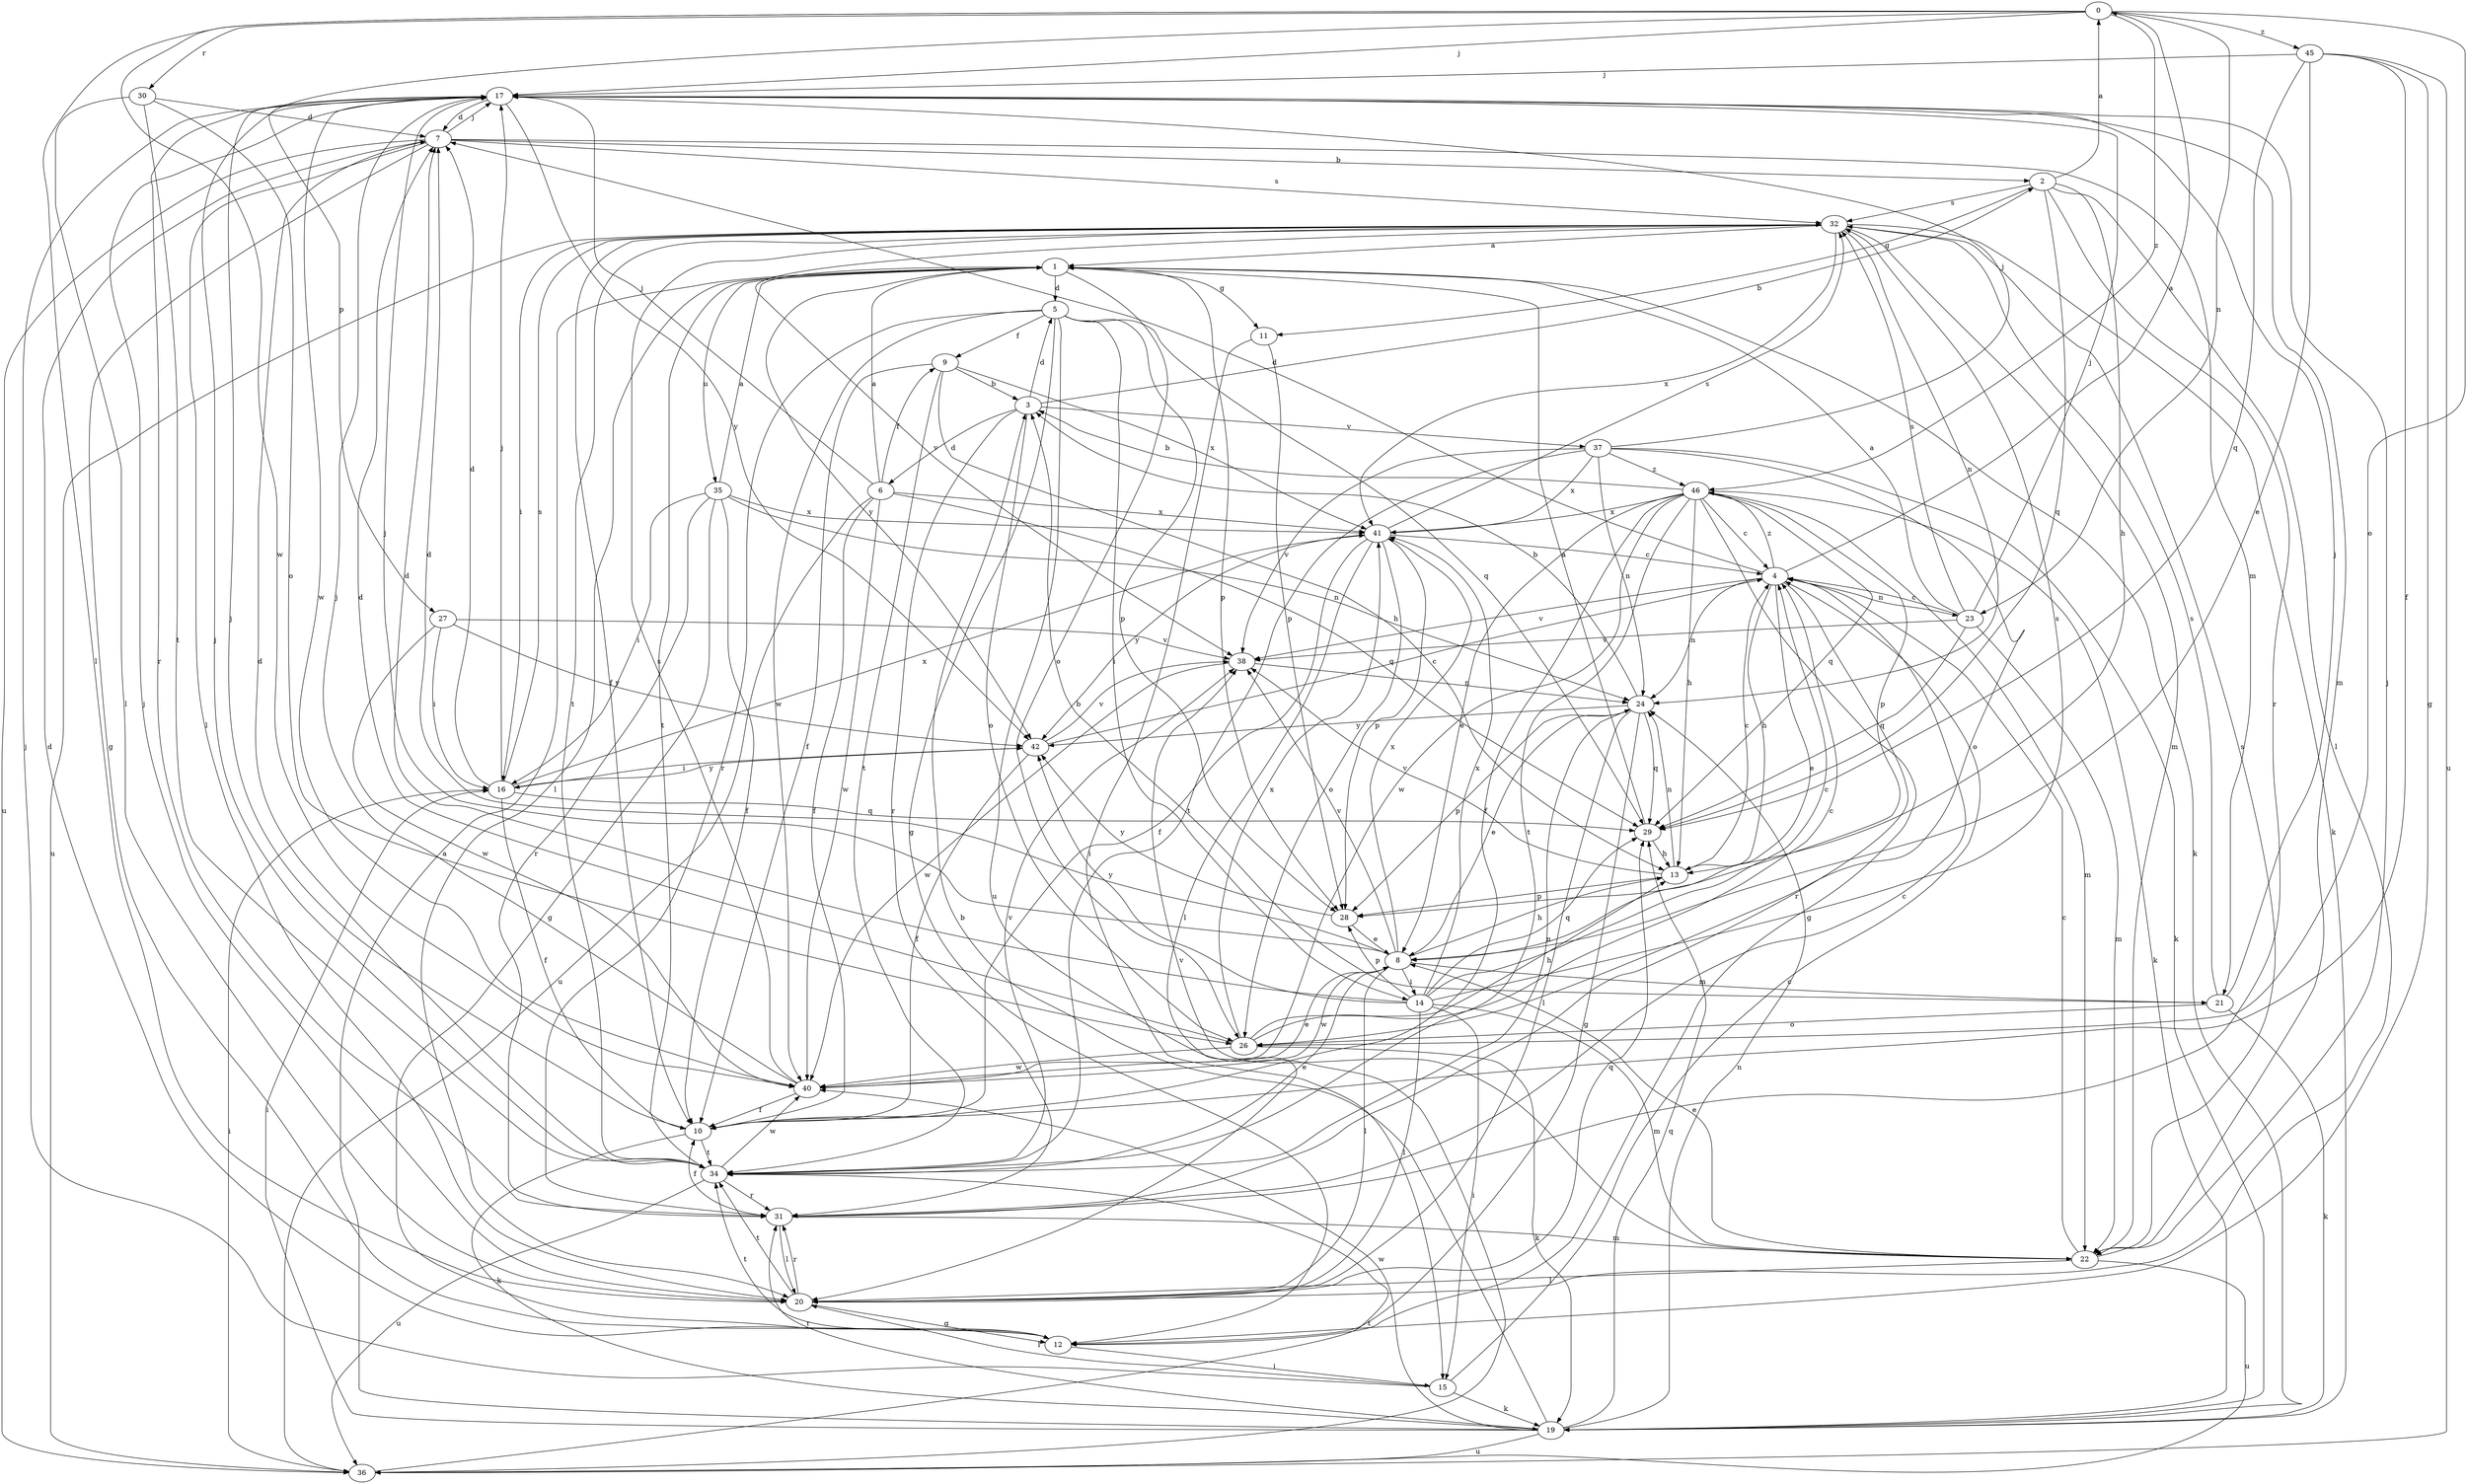 strict digraph  {
0;
1;
2;
3;
4;
5;
6;
7;
8;
9;
10;
11;
12;
13;
14;
15;
16;
17;
19;
20;
21;
22;
23;
24;
26;
27;
28;
29;
30;
31;
32;
34;
35;
36;
37;
38;
40;
41;
42;
45;
46;
0 -> 17  [label=j];
0 -> 20  [label=l];
0 -> 23  [label=n];
0 -> 26  [label=o];
0 -> 27  [label=p];
0 -> 30  [label=r];
0 -> 40  [label=w];
0 -> 45  [label=z];
0 -> 46  [label=z];
1 -> 5  [label=d];
1 -> 11  [label=g];
1 -> 19  [label=k];
1 -> 20  [label=l];
1 -> 26  [label=o];
1 -> 28  [label=p];
1 -> 34  [label=t];
1 -> 35  [label=u];
1 -> 42  [label=y];
2 -> 0  [label=a];
2 -> 11  [label=g];
2 -> 13  [label=h];
2 -> 20  [label=l];
2 -> 29  [label=q];
2 -> 31  [label=r];
2 -> 32  [label=s];
3 -> 2  [label=b];
3 -> 5  [label=d];
3 -> 6  [label=d];
3 -> 26  [label=o];
3 -> 31  [label=r];
3 -> 37  [label=v];
4 -> 0  [label=a];
4 -> 7  [label=d];
4 -> 8  [label=e];
4 -> 13  [label=h];
4 -> 23  [label=n];
4 -> 24  [label=n];
4 -> 31  [label=r];
4 -> 38  [label=v];
4 -> 46  [label=z];
5 -> 9  [label=f];
5 -> 12  [label=g];
5 -> 14  [label=i];
5 -> 28  [label=p];
5 -> 29  [label=q];
5 -> 31  [label=r];
5 -> 36  [label=u];
5 -> 40  [label=w];
6 -> 1  [label=a];
6 -> 9  [label=f];
6 -> 10  [label=f];
6 -> 17  [label=j];
6 -> 29  [label=q];
6 -> 36  [label=u];
6 -> 40  [label=w];
6 -> 41  [label=x];
7 -> 2  [label=b];
7 -> 12  [label=g];
7 -> 17  [label=j];
7 -> 20  [label=l];
7 -> 21  [label=m];
7 -> 32  [label=s];
7 -> 36  [label=u];
8 -> 7  [label=d];
8 -> 13  [label=h];
8 -> 14  [label=i];
8 -> 17  [label=j];
8 -> 20  [label=l];
8 -> 21  [label=m];
8 -> 38  [label=v];
8 -> 40  [label=w];
8 -> 41  [label=x];
9 -> 3  [label=b];
9 -> 10  [label=f];
9 -> 13  [label=h];
9 -> 34  [label=t];
9 -> 41  [label=x];
10 -> 17  [label=j];
10 -> 19  [label=k];
10 -> 34  [label=t];
11 -> 15  [label=i];
11 -> 28  [label=p];
12 -> 7  [label=d];
12 -> 15  [label=i];
12 -> 34  [label=t];
13 -> 4  [label=c];
13 -> 24  [label=n];
13 -> 28  [label=p];
13 -> 38  [label=v];
14 -> 4  [label=c];
14 -> 7  [label=d];
14 -> 15  [label=i];
14 -> 20  [label=l];
14 -> 22  [label=m];
14 -> 28  [label=p];
14 -> 29  [label=q];
14 -> 32  [label=s];
14 -> 41  [label=x];
14 -> 42  [label=y];
15 -> 4  [label=c];
15 -> 17  [label=j];
15 -> 19  [label=k];
15 -> 20  [label=l];
16 -> 7  [label=d];
16 -> 10  [label=f];
16 -> 17  [label=j];
16 -> 29  [label=q];
16 -> 32  [label=s];
16 -> 41  [label=x];
16 -> 42  [label=y];
17 -> 7  [label=d];
17 -> 22  [label=m];
17 -> 31  [label=r];
17 -> 40  [label=w];
17 -> 42  [label=y];
19 -> 1  [label=a];
19 -> 3  [label=b];
19 -> 16  [label=i];
19 -> 24  [label=n];
19 -> 29  [label=q];
19 -> 31  [label=r];
19 -> 36  [label=u];
19 -> 40  [label=w];
20 -> 12  [label=g];
20 -> 17  [label=j];
20 -> 29  [label=q];
20 -> 31  [label=r];
20 -> 34  [label=t];
21 -> 3  [label=b];
21 -> 17  [label=j];
21 -> 19  [label=k];
21 -> 26  [label=o];
21 -> 32  [label=s];
22 -> 4  [label=c];
22 -> 8  [label=e];
22 -> 17  [label=j];
22 -> 20  [label=l];
22 -> 32  [label=s];
22 -> 36  [label=u];
22 -> 38  [label=v];
23 -> 1  [label=a];
23 -> 4  [label=c];
23 -> 17  [label=j];
23 -> 22  [label=m];
23 -> 29  [label=q];
23 -> 32  [label=s];
23 -> 38  [label=v];
24 -> 3  [label=b];
24 -> 8  [label=e];
24 -> 12  [label=g];
24 -> 20  [label=l];
24 -> 28  [label=p];
24 -> 29  [label=q];
24 -> 42  [label=y];
26 -> 4  [label=c];
26 -> 7  [label=d];
26 -> 13  [label=h];
26 -> 19  [label=k];
26 -> 40  [label=w];
26 -> 41  [label=x];
27 -> 16  [label=i];
27 -> 38  [label=v];
27 -> 40  [label=w];
27 -> 42  [label=y];
28 -> 8  [label=e];
28 -> 42  [label=y];
29 -> 1  [label=a];
29 -> 13  [label=h];
30 -> 7  [label=d];
30 -> 20  [label=l];
30 -> 26  [label=o];
30 -> 34  [label=t];
31 -> 4  [label=c];
31 -> 10  [label=f];
31 -> 20  [label=l];
31 -> 22  [label=m];
32 -> 1  [label=a];
32 -> 10  [label=f];
32 -> 16  [label=i];
32 -> 19  [label=k];
32 -> 22  [label=m];
32 -> 24  [label=n];
32 -> 34  [label=t];
32 -> 36  [label=u];
32 -> 38  [label=v];
32 -> 41  [label=x];
34 -> 7  [label=d];
34 -> 8  [label=e];
34 -> 17  [label=j];
34 -> 24  [label=n];
34 -> 31  [label=r];
34 -> 36  [label=u];
34 -> 38  [label=v];
34 -> 40  [label=w];
35 -> 1  [label=a];
35 -> 10  [label=f];
35 -> 12  [label=g];
35 -> 16  [label=i];
35 -> 24  [label=n];
35 -> 31  [label=r];
35 -> 41  [label=x];
36 -> 16  [label=i];
36 -> 34  [label=t];
37 -> 17  [label=j];
37 -> 19  [label=k];
37 -> 24  [label=n];
37 -> 26  [label=o];
37 -> 34  [label=t];
37 -> 38  [label=v];
37 -> 41  [label=x];
37 -> 46  [label=z];
38 -> 24  [label=n];
38 -> 40  [label=w];
40 -> 8  [label=e];
40 -> 10  [label=f];
40 -> 17  [label=j];
40 -> 32  [label=s];
41 -> 4  [label=c];
41 -> 10  [label=f];
41 -> 20  [label=l];
41 -> 26  [label=o];
41 -> 28  [label=p];
41 -> 32  [label=s];
41 -> 42  [label=y];
42 -> 4  [label=c];
42 -> 10  [label=f];
42 -> 16  [label=i];
42 -> 38  [label=v];
45 -> 8  [label=e];
45 -> 10  [label=f];
45 -> 12  [label=g];
45 -> 17  [label=j];
45 -> 29  [label=q];
45 -> 36  [label=u];
46 -> 3  [label=b];
46 -> 4  [label=c];
46 -> 8  [label=e];
46 -> 10  [label=f];
46 -> 12  [label=g];
46 -> 13  [label=h];
46 -> 19  [label=k];
46 -> 22  [label=m];
46 -> 28  [label=p];
46 -> 29  [label=q];
46 -> 34  [label=t];
46 -> 40  [label=w];
46 -> 41  [label=x];
}
